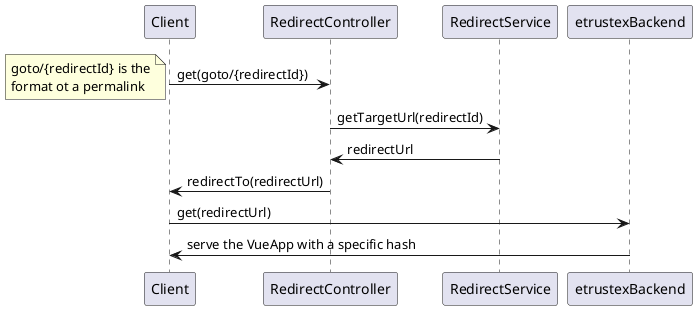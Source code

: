 @startuml

skinparam Shadowing false

participant Client
participant "RedirectController" as RC
participant "RedirectService" as RS
participant "etrustexBackend" as EB

Client -> RC: get(goto/{redirectId})
note left
goto/{redirectId} is the
format ot a permalink
end note

RC -> RS: getTargetUrl(redirectId)
RS -> RC: redirectUrl
RC -> Client: redirectTo(redirectUrl)
Client -> EB: get(redirectUrl)
EB -> Client: serve the VueApp with a specific hash

'!include ../../plantuml-styles/ae-copyright-footer.txt

@enduml

